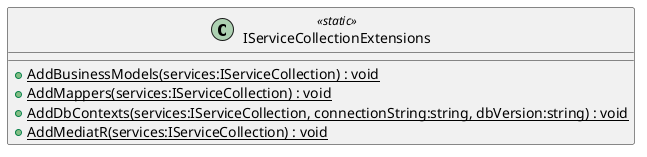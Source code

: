 @startuml
class IServiceCollectionExtensions <<static>> {
    + {static} AddBusinessModels(services:IServiceCollection) : void
    + {static} AddMappers(services:IServiceCollection) : void
    + {static} AddDbContexts(services:IServiceCollection, connectionString:string, dbVersion:string) : void
    + {static} AddMediatR(services:IServiceCollection) : void
}
@enduml

